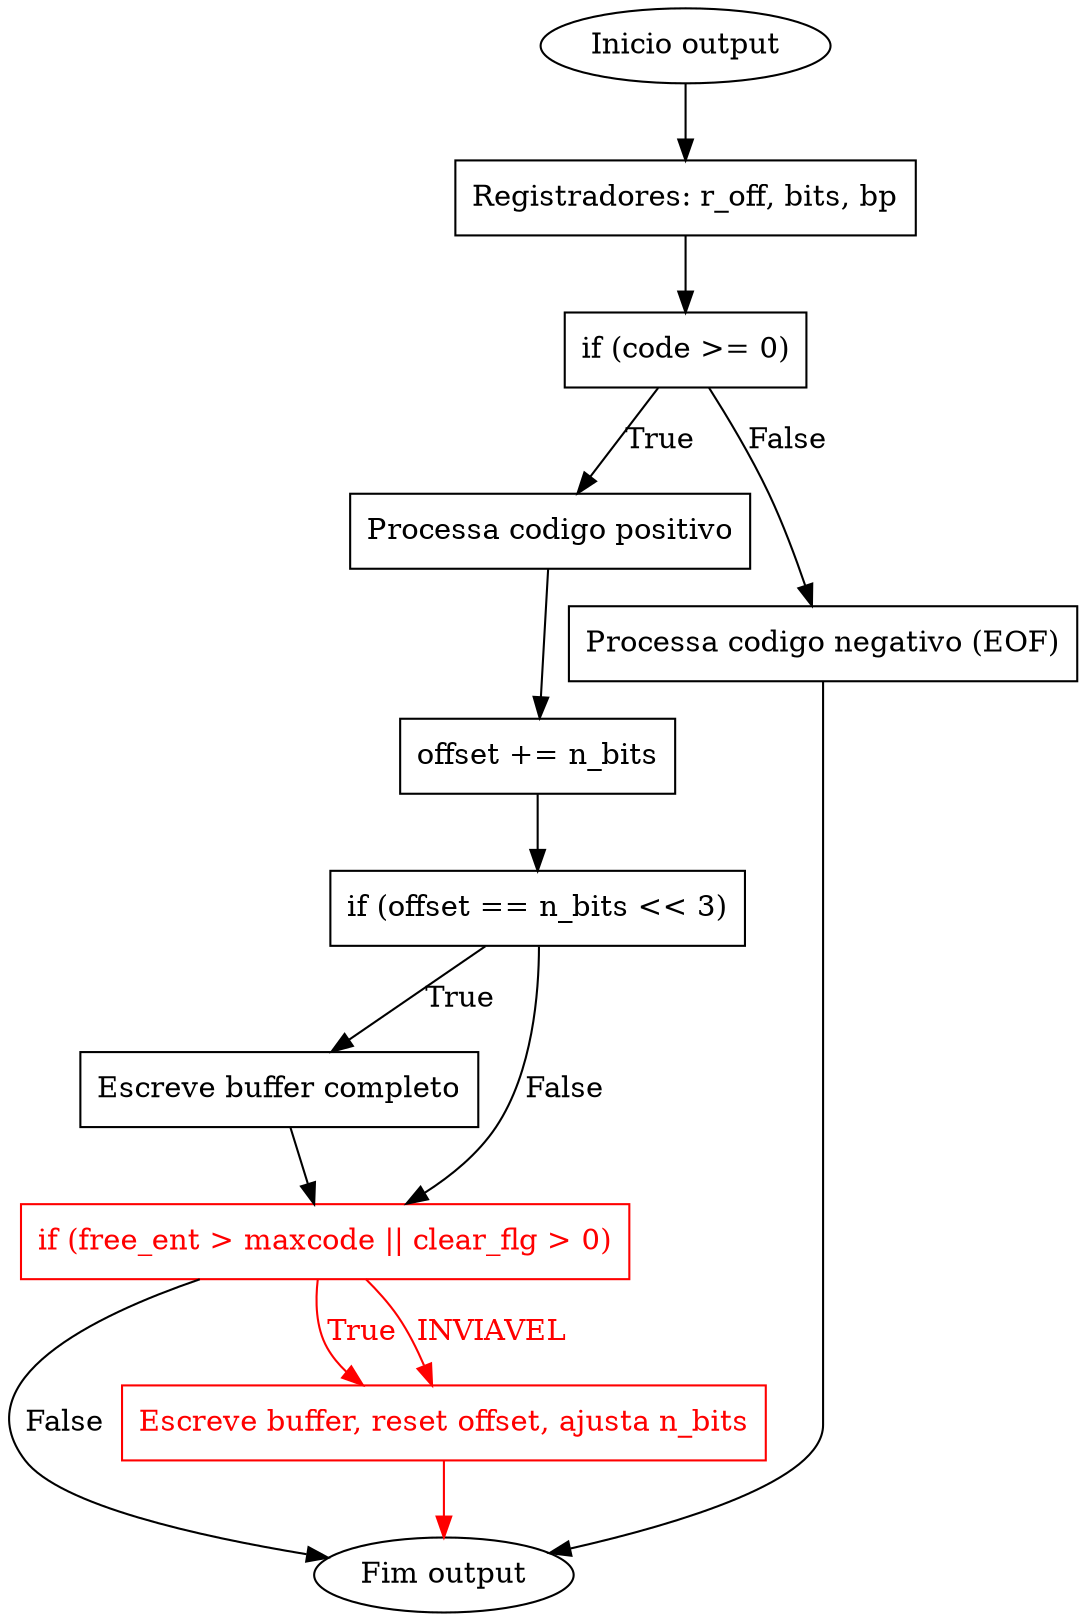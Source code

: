 digraph output {
    rankdir=TB;
    node [shape=box];

    start [label="Inicio output", shape=ellipse];
    end [label="Fim output", shape=ellipse];

    node1 [label="Registradores: r_off, bits, bp"];
    node2 [label="if (code >= 0)"];
    node3 [label="Processa codigo positivo"];
    node4 [label="offset += n_bits"];
    node5 [label="if (offset == n_bits << 3)"];
    node6 [label="Escreve buffer completo"];
    node7 [label="if (free_ent > maxcode || clear_flg > 0)", color="red", fontcolor="red"];
    node8 [label="Escreve buffer, reset offset, ajusta n_bits", color="red", fontcolor="red"];
    node9 [label="Processa codigo negativo (EOF)"];

    start -> node1 -> node2;
    node2 -> node3 [label="True"];
    node2 -> node9 [label="False"];
    node3 -> node4 -> node5;
    node5 -> node6 [label="True"];
    node5 -> node7 [label="False"];
    node6 -> node7;
    node7 -> node8 [label="True", color="red", fontcolor="red"];
    node7 -> end [label="False"];
    node8 -> end [color="red", fontcolor="red"];
    node9 -> end;

    // Caminho inviavel
    node7 -> node8 [label="INVIAVEL", color="red", fontcolor="red"];
}